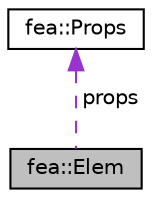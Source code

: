 digraph "fea::Elem"
{
  edge [fontname="Helvetica",fontsize="10",labelfontname="Helvetica",labelfontsize="10"];
  node [fontname="Helvetica",fontsize="10",shape=record];
  Node1 [label="fea::Elem",height=0.2,width=0.4,color="black", fillcolor="grey75", style="filled", fontcolor="black"];
  Node2 -> Node1 [dir="back",color="darkorchid3",fontsize="10",style="dashed",label=" props" ,fontname="Helvetica"];
  Node2 [label="fea::Props",height=0.2,width=0.4,color="black", fillcolor="white", style="filled",URL="$structfea_1_1_props.html",tooltip="The set of properties associated with an element. "];
}
